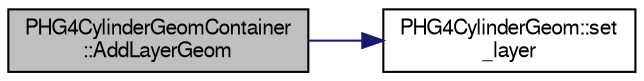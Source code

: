 digraph "PHG4CylinderGeomContainer::AddLayerGeom"
{
  bgcolor="transparent";
  edge [fontname="FreeSans",fontsize="10",labelfontname="FreeSans",labelfontsize="10"];
  node [fontname="FreeSans",fontsize="10",shape=record];
  rankdir="LR";
  Node1 [label="PHG4CylinderGeomContainer\l::AddLayerGeom",height=0.2,width=0.4,color="black", fillcolor="grey75", style="filled" fontcolor="black"];
  Node1 -> Node2 [color="midnightblue",fontsize="10",style="solid",fontname="FreeSans"];
  Node2 [label="PHG4CylinderGeom::set\l_layer",height=0.2,width=0.4,color="black",URL="$dc/d30/classPHG4CylinderGeom.html#a895b261e61edef72e564ced68e55ab66"];
}
